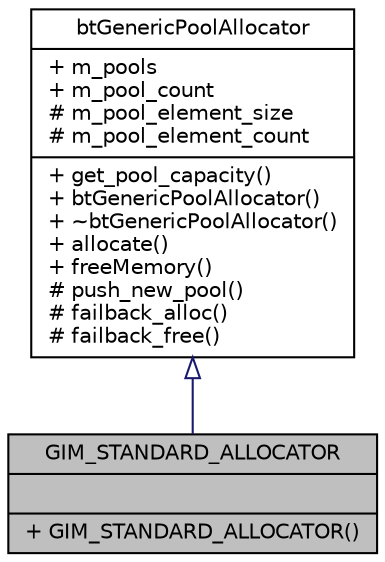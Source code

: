digraph G
{
  edge [fontname="Helvetica",fontsize="10",labelfontname="Helvetica",labelfontsize="10"];
  node [fontname="Helvetica",fontsize="10",shape=record];
  Node1 [label="{GIM_STANDARD_ALLOCATOR\n||+ GIM_STANDARD_ALLOCATOR()\l}",height=0.2,width=0.4,color="black", fillcolor="grey75", style="filled" fontcolor="black"];
  Node2 -> Node1 [dir=back,color="midnightblue",fontsize="10",style="solid",arrowtail="empty",fontname="Helvetica"];
  Node2 [label="{btGenericPoolAllocator\n|+ m_pools\l+ m_pool_count\l# m_pool_element_size\l# m_pool_element_count\l|+ get_pool_capacity()\l+ btGenericPoolAllocator()\l+ ~btGenericPoolAllocator()\l+ allocate()\l+ freeMemory()\l# push_new_pool()\l# failback_alloc()\l# failback_free()\l}",height=0.2,width=0.4,color="black", fillcolor="white", style="filled",URL="$d4/d8f/classbtGenericPoolAllocator.html",tooltip="Generic Allocator with pools."];
}
